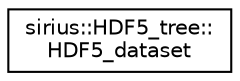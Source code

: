 digraph "Graphical Class Hierarchy"
{
 // INTERACTIVE_SVG=YES
  edge [fontname="Helvetica",fontsize="10",labelfontname="Helvetica",labelfontsize="10"];
  node [fontname="Helvetica",fontsize="10",shape=record];
  rankdir="LR";
  Node1 [label="sirius::HDF5_tree::\lHDF5_dataset",height=0.2,width=0.4,color="black", fillcolor="white", style="filled",URL="$classsirius_1_1_h_d_f5__tree_1_1_h_d_f5__dataset.html",tooltip="Auxiliary class to handle HDF5 Dataset object. "];
}
